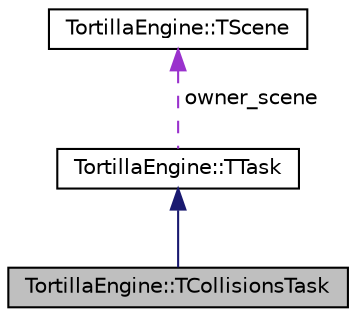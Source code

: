 digraph "TortillaEngine::TCollisionsTask"
{
 // LATEX_PDF_SIZE
  edge [fontname="Helvetica",fontsize="10",labelfontname="Helvetica",labelfontsize="10"];
  node [fontname="Helvetica",fontsize="10",shape=record];
  Node1 [label="TortillaEngine::TCollisionsTask",height=0.2,width=0.4,color="black", fillcolor="grey75", style="filled", fontcolor="black",tooltip="The task class to manage collisions in a scene."];
  Node2 -> Node1 [dir="back",color="midnightblue",fontsize="10",style="solid",fontname="Helvetica"];
  Node2 [label="TortillaEngine::TTask",height=0.2,width=0.4,color="black", fillcolor="white", style="filled",URL="$class_tortilla_engine_1_1_t_task.html",tooltip="Base class for all the tasks."];
  Node3 -> Node2 [dir="back",color="darkorchid3",fontsize="10",style="dashed",label=" owner_scene" ,fontname="Helvetica"];
  Node3 [label="TortillaEngine::TScene",height=0.2,width=0.4,color="black", fillcolor="white", style="filled",URL="$class_tortilla_engine_1_1_t_scene.html",tooltip="A game scene."];
}
